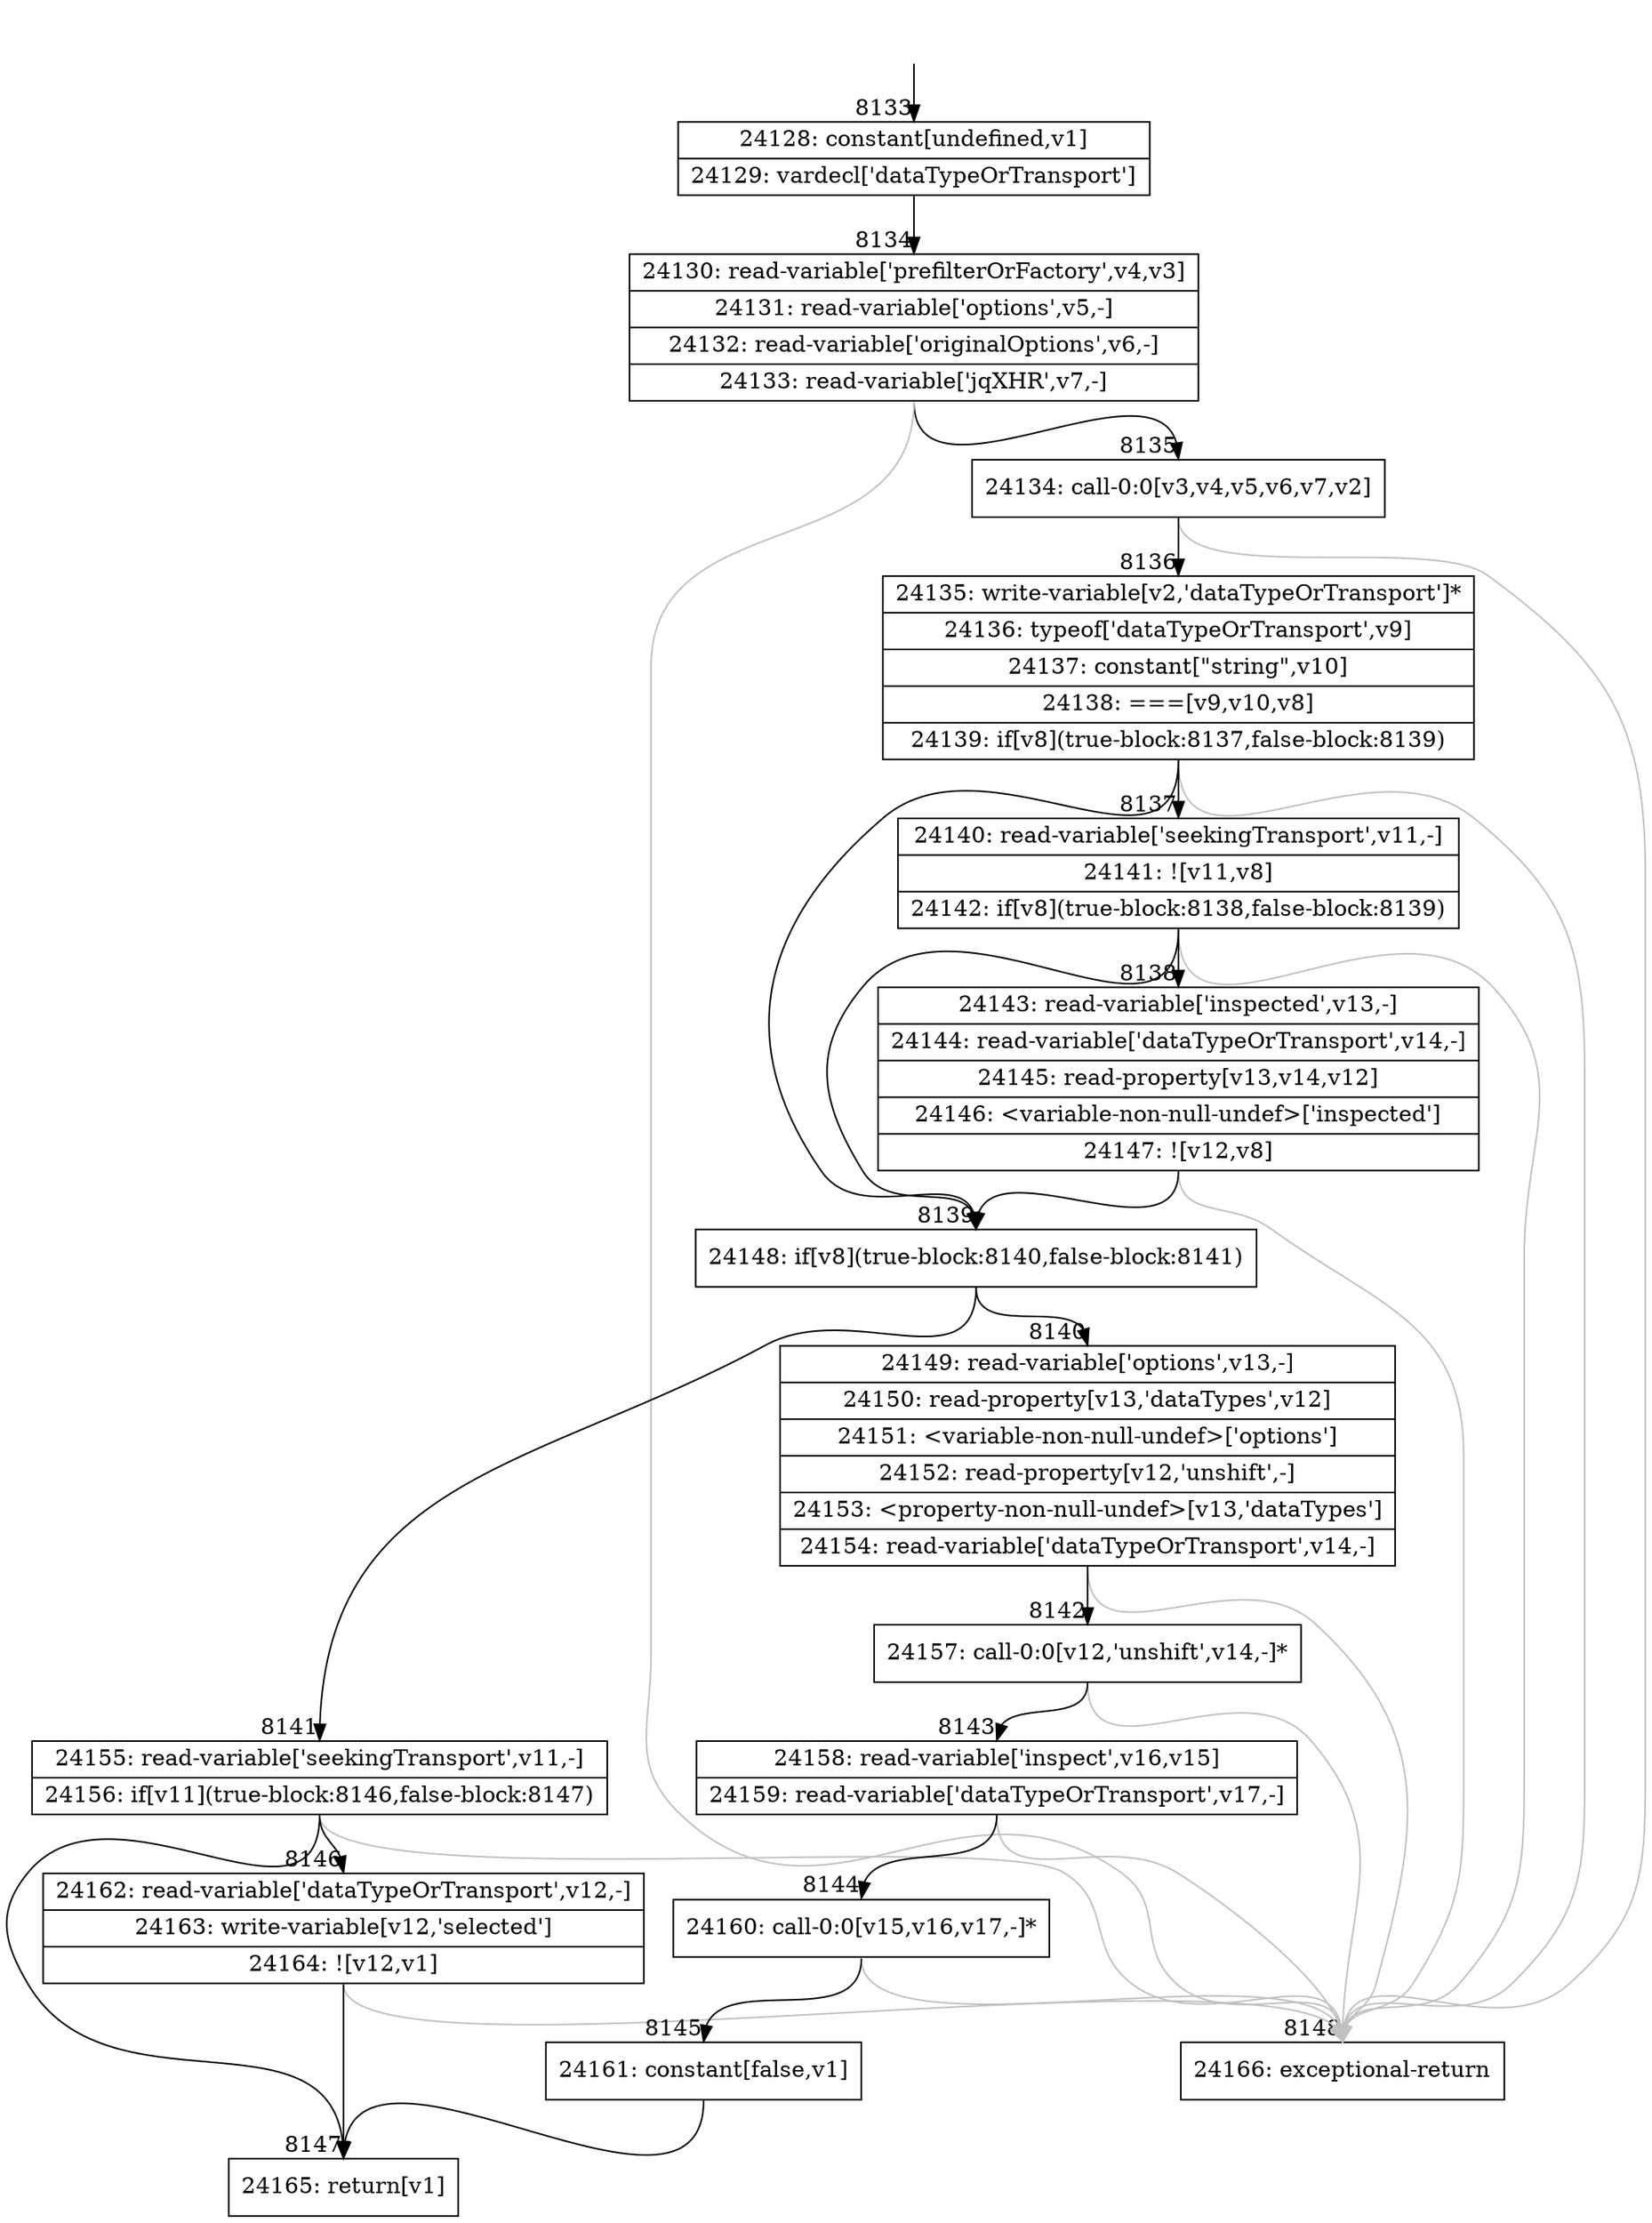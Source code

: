 digraph {
rankdir="TD"
BB_entry509[shape=none,label=""];
BB_entry509 -> BB8133 [tailport=s, headport=n, headlabel="    8133"]
BB8133 [shape=record label="{24128: constant[undefined,v1]|24129: vardecl['dataTypeOrTransport']}" ] 
BB8133 -> BB8134 [tailport=s, headport=n, headlabel="      8134"]
BB8134 [shape=record label="{24130: read-variable['prefilterOrFactory',v4,v3]|24131: read-variable['options',v5,-]|24132: read-variable['originalOptions',v6,-]|24133: read-variable['jqXHR',v7,-]}" ] 
BB8134 -> BB8135 [tailport=s, headport=n, headlabel="      8135"]
BB8134 -> BB8148 [tailport=s, headport=n, color=gray, headlabel="      8148"]
BB8135 [shape=record label="{24134: call-0:0[v3,v4,v5,v6,v7,v2]}" ] 
BB8135 -> BB8136 [tailport=s, headport=n, headlabel="      8136"]
BB8135 -> BB8148 [tailport=s, headport=n, color=gray]
BB8136 [shape=record label="{24135: write-variable[v2,'dataTypeOrTransport']*|24136: typeof['dataTypeOrTransport',v9]|24137: constant[\"string\",v10]|24138: ===[v9,v10,v8]|24139: if[v8](true-block:8137,false-block:8139)}" ] 
BB8136 -> BB8139 [tailport=s, headport=n, headlabel="      8139"]
BB8136 -> BB8137 [tailport=s, headport=n, headlabel="      8137"]
BB8136 -> BB8148 [tailport=s, headport=n, color=gray]
BB8137 [shape=record label="{24140: read-variable['seekingTransport',v11,-]|24141: ![v11,v8]|24142: if[v8](true-block:8138,false-block:8139)}" ] 
BB8137 -> BB8139 [tailport=s, headport=n]
BB8137 -> BB8138 [tailport=s, headport=n, headlabel="      8138"]
BB8137 -> BB8148 [tailport=s, headport=n, color=gray]
BB8138 [shape=record label="{24143: read-variable['inspected',v13,-]|24144: read-variable['dataTypeOrTransport',v14,-]|24145: read-property[v13,v14,v12]|24146: \<variable-non-null-undef\>['inspected']|24147: ![v12,v8]}" ] 
BB8138 -> BB8139 [tailport=s, headport=n]
BB8138 -> BB8148 [tailport=s, headport=n, color=gray]
BB8139 [shape=record label="{24148: if[v8](true-block:8140,false-block:8141)}" ] 
BB8139 -> BB8140 [tailport=s, headport=n, headlabel="      8140"]
BB8139 -> BB8141 [tailport=s, headport=n, headlabel="      8141"]
BB8140 [shape=record label="{24149: read-variable['options',v13,-]|24150: read-property[v13,'dataTypes',v12]|24151: \<variable-non-null-undef\>['options']|24152: read-property[v12,'unshift',-]|24153: \<property-non-null-undef\>[v13,'dataTypes']|24154: read-variable['dataTypeOrTransport',v14,-]}" ] 
BB8140 -> BB8142 [tailport=s, headport=n, headlabel="      8142"]
BB8140 -> BB8148 [tailport=s, headport=n, color=gray]
BB8141 [shape=record label="{24155: read-variable['seekingTransport',v11,-]|24156: if[v11](true-block:8146,false-block:8147)}" ] 
BB8141 -> BB8146 [tailport=s, headport=n, headlabel="      8146"]
BB8141 -> BB8147 [tailport=s, headport=n, headlabel="      8147"]
BB8141 -> BB8148 [tailport=s, headport=n, color=gray]
BB8142 [shape=record label="{24157: call-0:0[v12,'unshift',v14,-]*}" ] 
BB8142 -> BB8143 [tailport=s, headport=n, headlabel="      8143"]
BB8142 -> BB8148 [tailport=s, headport=n, color=gray]
BB8143 [shape=record label="{24158: read-variable['inspect',v16,v15]|24159: read-variable['dataTypeOrTransport',v17,-]}" ] 
BB8143 -> BB8144 [tailport=s, headport=n, headlabel="      8144"]
BB8143 -> BB8148 [tailport=s, headport=n, color=gray]
BB8144 [shape=record label="{24160: call-0:0[v15,v16,v17,-]*}" ] 
BB8144 -> BB8145 [tailport=s, headport=n, headlabel="      8145"]
BB8144 -> BB8148 [tailport=s, headport=n, color=gray]
BB8145 [shape=record label="{24161: constant[false,v1]}" ] 
BB8145 -> BB8147 [tailport=s, headport=n]
BB8146 [shape=record label="{24162: read-variable['dataTypeOrTransport',v12,-]|24163: write-variable[v12,'selected']|24164: ![v12,v1]}" ] 
BB8146 -> BB8147 [tailport=s, headport=n]
BB8146 -> BB8148 [tailport=s, headport=n, color=gray]
BB8147 [shape=record label="{24165: return[v1]}" ] 
BB8148 [shape=record label="{24166: exceptional-return}" ] 
}
